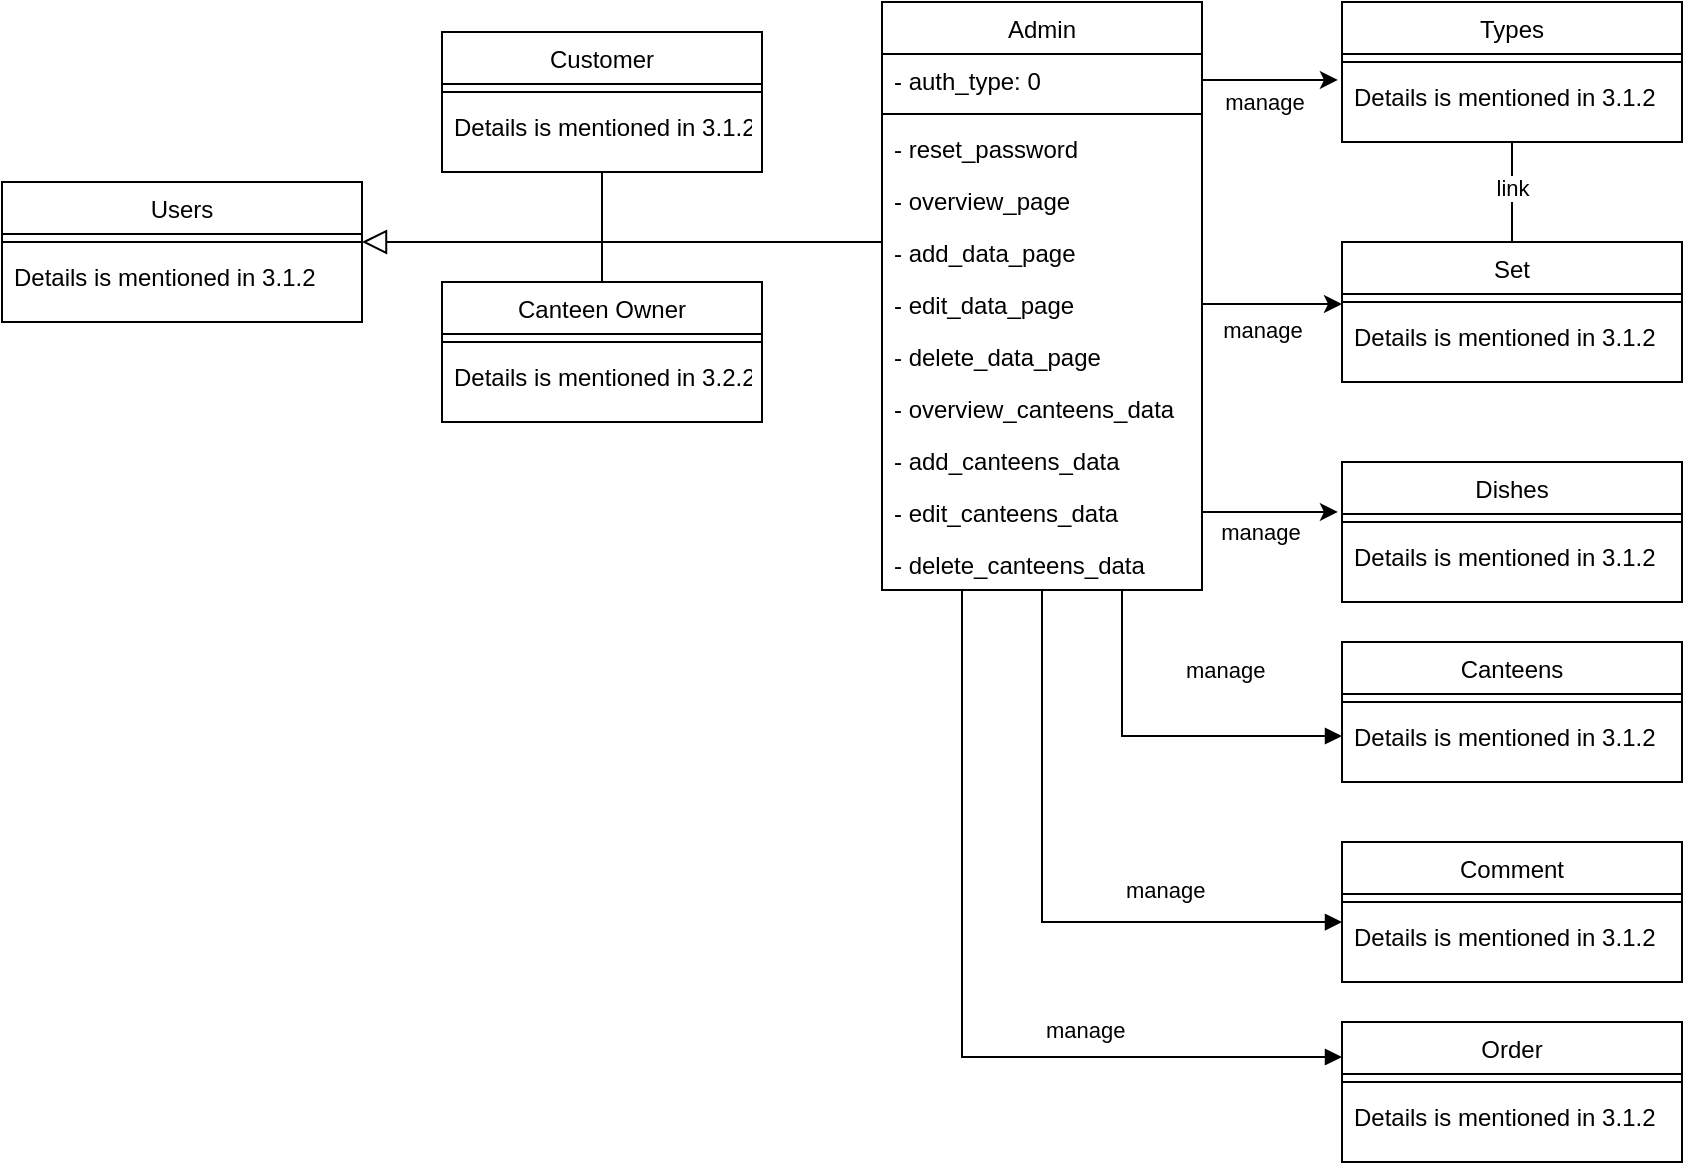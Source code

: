 <mxfile version="17.5.0" type="github">
  <diagram id="hN8EqMNUfdUWpegTYAs0" name="Page-1">
    <mxGraphModel dx="1426" dy="768" grid="1" gridSize="10" guides="1" tooltips="1" connect="1" arrows="1" fold="1" page="1" pageScale="1" pageWidth="850" pageHeight="1100" math="0" shadow="0">
      <root>
        <mxCell id="0" />
        <mxCell id="1" parent="0" />
        <mxCell id="YYV6kEzpuJeCUSImrra9-14" value="Customer" style="swimlane;fontStyle=0;align=center;verticalAlign=top;childLayout=stackLayout;horizontal=1;startSize=26;horizontalStack=0;resizeParent=1;resizeLast=0;collapsible=1;marginBottom=0;rounded=0;shadow=0;strokeWidth=1;" vertex="1" parent="1">
          <mxGeometry x="260" y="45" width="160" height="70" as="geometry">
            <mxRectangle x="130" y="380" width="160" height="26" as="alternateBounds" />
          </mxGeometry>
        </mxCell>
        <mxCell id="YYV6kEzpuJeCUSImrra9-15" value="" style="line;html=1;strokeWidth=1;align=left;verticalAlign=middle;spacingTop=-1;spacingLeft=3;spacingRight=3;rotatable=0;labelPosition=right;points=[];portConstraint=eastwest;" vertex="1" parent="YYV6kEzpuJeCUSImrra9-14">
          <mxGeometry y="26" width="160" height="8" as="geometry" />
        </mxCell>
        <mxCell id="YYV6kEzpuJeCUSImrra9-143" value="Details is mentioned in 3.1.2" style="text;align=left;verticalAlign=top;spacingLeft=4;spacingRight=4;overflow=hidden;rotatable=0;points=[[0,0.5],[1,0.5]];portConstraint=eastwest;fontStyle=0" vertex="1" parent="YYV6kEzpuJeCUSImrra9-14">
          <mxGeometry y="34" width="160" height="26" as="geometry" />
        </mxCell>
        <mxCell id="YYV6kEzpuJeCUSImrra9-27" value="" style="endArrow=block;endSize=10;endFill=0;shadow=0;strokeWidth=1;rounded=0;edgeStyle=elbowEdgeStyle;elbow=vertical;" edge="1" parent="1" source="YYV6kEzpuJeCUSImrra9-14">
          <mxGeometry width="160" relative="1" as="geometry">
            <mxPoint x="100" y="243" as="sourcePoint" />
            <mxPoint x="220" y="150" as="targetPoint" />
            <Array as="points">
              <mxPoint x="190" y="150" />
              <mxPoint x="140" y="150" />
              <mxPoint x="200" y="140" />
              <mxPoint x="300" y="130" />
              <mxPoint x="290" y="130" />
              <mxPoint x="350" y="150" />
              <mxPoint x="190" y="150" />
              <mxPoint x="210" y="100" />
              <mxPoint x="230" y="170" />
              <mxPoint x="340" y="60" />
              <mxPoint x="290" y="370" />
              <mxPoint x="280" y="370" />
              <mxPoint x="260" y="370" />
            </Array>
          </mxGeometry>
        </mxCell>
        <mxCell id="YYV6kEzpuJeCUSImrra9-121" style="edgeStyle=orthogonalEdgeStyle;rounded=0;orthogonalLoop=1;jettySize=auto;html=1;exitX=0.5;exitY=0;exitDx=0;exitDy=0;endArrow=none;endFill=0;" edge="1" parent="1" source="YYV6kEzpuJeCUSImrra9-28">
          <mxGeometry relative="1" as="geometry">
            <mxPoint x="340" y="130" as="targetPoint" />
          </mxGeometry>
        </mxCell>
        <mxCell id="YYV6kEzpuJeCUSImrra9-28" value="Canteen Owner" style="swimlane;fontStyle=0;align=center;verticalAlign=top;childLayout=stackLayout;horizontal=1;startSize=26;horizontalStack=0;resizeParent=1;resizeLast=0;collapsible=1;marginBottom=0;rounded=0;shadow=0;strokeWidth=1;" vertex="1" parent="1">
          <mxGeometry x="260" y="170" width="160" height="70" as="geometry">
            <mxRectangle x="340" y="380" width="170" height="26" as="alternateBounds" />
          </mxGeometry>
        </mxCell>
        <mxCell id="YYV6kEzpuJeCUSImrra9-29" value="" style="line;html=1;strokeWidth=1;align=left;verticalAlign=middle;spacingTop=-1;spacingLeft=3;spacingRight=3;rotatable=0;labelPosition=right;points=[];portConstraint=eastwest;" vertex="1" parent="YYV6kEzpuJeCUSImrra9-28">
          <mxGeometry y="26" width="160" height="8" as="geometry" />
        </mxCell>
        <mxCell id="YYV6kEzpuJeCUSImrra9-117" value="Details is mentioned in 3.2.2" style="text;align=left;verticalAlign=top;spacingLeft=4;spacingRight=4;overflow=hidden;rotatable=0;points=[[0,0.5],[1,0.5]];portConstraint=eastwest;fontStyle=0" vertex="1" parent="YYV6kEzpuJeCUSImrra9-28">
          <mxGeometry y="34" width="160" height="26" as="geometry" />
        </mxCell>
        <mxCell id="YYV6kEzpuJeCUSImrra9-31" value="Canteens" style="swimlane;fontStyle=0;align=center;verticalAlign=top;childLayout=stackLayout;horizontal=1;startSize=26;horizontalStack=0;resizeParent=1;resizeLast=0;collapsible=1;marginBottom=0;rounded=0;shadow=0;strokeWidth=1;" vertex="1" parent="1">
          <mxGeometry x="710" y="350" width="170" height="70" as="geometry">
            <mxRectangle x="550" y="140" width="160" height="26" as="alternateBounds" />
          </mxGeometry>
        </mxCell>
        <mxCell id="YYV6kEzpuJeCUSImrra9-41" value="" style="line;html=1;strokeWidth=1;align=left;verticalAlign=middle;spacingTop=-1;spacingLeft=3;spacingRight=3;rotatable=0;labelPosition=right;points=[];portConstraint=eastwest;" vertex="1" parent="YYV6kEzpuJeCUSImrra9-31">
          <mxGeometry y="26" width="170" height="8" as="geometry" />
        </mxCell>
        <mxCell id="YYV6kEzpuJeCUSImrra9-124" value="Details is mentioned in 3.1.2" style="text;align=left;verticalAlign=top;spacingLeft=4;spacingRight=4;overflow=hidden;rotatable=0;points=[[0,0.5],[1,0.5]];portConstraint=eastwest;fontStyle=0" vertex="1" parent="YYV6kEzpuJeCUSImrra9-31">
          <mxGeometry y="34" width="170" height="26" as="geometry" />
        </mxCell>
        <mxCell id="YYV6kEzpuJeCUSImrra9-123" style="edgeStyle=orthogonalEdgeStyle;rounded=0;orthogonalLoop=1;jettySize=auto;html=1;endArrow=none;endFill=0;exitX=0;exitY=0.5;exitDx=0;exitDy=0;" edge="1" parent="1" source="YYV6kEzpuJeCUSImrra9-135">
          <mxGeometry relative="1" as="geometry">
            <mxPoint x="340" y="150" as="targetPoint" />
            <mxPoint x="440" y="160" as="sourcePoint" />
            <Array as="points">
              <mxPoint x="480" y="150" />
            </Array>
          </mxGeometry>
        </mxCell>
        <mxCell id="YYV6kEzpuJeCUSImrra9-191" style="edgeStyle=orthogonalEdgeStyle;rounded=0;orthogonalLoop=1;jettySize=auto;html=1;exitX=0.75;exitY=1;exitDx=0;exitDy=0;entryX=0;entryY=0.5;entryDx=0;entryDy=0;startArrow=none;startFill=0;endArrow=block;endFill=1;" edge="1" parent="1" source="YYV6kEzpuJeCUSImrra9-44" target="YYV6kEzpuJeCUSImrra9-124">
          <mxGeometry relative="1" as="geometry" />
        </mxCell>
        <mxCell id="YYV6kEzpuJeCUSImrra9-192" style="edgeStyle=orthogonalEdgeStyle;rounded=0;orthogonalLoop=1;jettySize=auto;html=1;exitX=0.5;exitY=1;exitDx=0;exitDy=0;entryX=0;entryY=0.231;entryDx=0;entryDy=0;entryPerimeter=0;startArrow=none;startFill=0;endArrow=block;endFill=1;" edge="1" parent="1" source="YYV6kEzpuJeCUSImrra9-44" target="YYV6kEzpuJeCUSImrra9-114">
          <mxGeometry relative="1" as="geometry" />
        </mxCell>
        <mxCell id="YYV6kEzpuJeCUSImrra9-193" style="edgeStyle=orthogonalEdgeStyle;rounded=0;orthogonalLoop=1;jettySize=auto;html=1;exitX=0.25;exitY=1;exitDx=0;exitDy=0;entryX=0;entryY=0.25;entryDx=0;entryDy=0;startArrow=none;startFill=0;endArrow=block;endFill=1;" edge="1" parent="1" source="YYV6kEzpuJeCUSImrra9-44" target="YYV6kEzpuJeCUSImrra9-59">
          <mxGeometry relative="1" as="geometry" />
        </mxCell>
        <mxCell id="YYV6kEzpuJeCUSImrra9-44" value="Admin" style="swimlane;fontStyle=0;align=center;verticalAlign=top;childLayout=stackLayout;horizontal=1;startSize=26;horizontalStack=0;resizeParent=1;resizeLast=0;collapsible=1;marginBottom=0;rounded=0;shadow=0;strokeWidth=1;" vertex="1" parent="1">
          <mxGeometry x="480" y="30" width="160" height="294" as="geometry">
            <mxRectangle x="340" y="380" width="170" height="26" as="alternateBounds" />
          </mxGeometry>
        </mxCell>
        <mxCell id="YYV6kEzpuJeCUSImrra9-142" value="- auth_type: 0" style="text;align=left;verticalAlign=top;spacingLeft=4;spacingRight=4;overflow=hidden;rotatable=0;points=[[0,0.5],[1,0.5]];portConstraint=eastwest;rounded=0;shadow=0;html=0;" vertex="1" parent="YYV6kEzpuJeCUSImrra9-44">
          <mxGeometry y="26" width="160" height="26" as="geometry" />
        </mxCell>
        <mxCell id="YYV6kEzpuJeCUSImrra9-45" value="" style="line;html=1;strokeWidth=1;align=left;verticalAlign=middle;spacingTop=-1;spacingLeft=3;spacingRight=3;rotatable=0;labelPosition=right;points=[];portConstraint=eastwest;" vertex="1" parent="YYV6kEzpuJeCUSImrra9-44">
          <mxGeometry y="52" width="160" height="8" as="geometry" />
        </mxCell>
        <mxCell id="YYV6kEzpuJeCUSImrra9-132" value="- reset_password" style="text;align=left;verticalAlign=top;spacingLeft=4;spacingRight=4;overflow=hidden;rotatable=0;points=[[0,0.5],[1,0.5]];portConstraint=eastwest;rounded=0;shadow=0;html=0;" vertex="1" parent="YYV6kEzpuJeCUSImrra9-44">
          <mxGeometry y="60" width="160" height="26" as="geometry" />
        </mxCell>
        <mxCell id="YYV6kEzpuJeCUSImrra9-133" value="- overview_page" style="text;align=left;verticalAlign=top;spacingLeft=4;spacingRight=4;overflow=hidden;rotatable=0;points=[[0,0.5],[1,0.5]];portConstraint=eastwest;rounded=0;shadow=0;html=0;" vertex="1" parent="YYV6kEzpuJeCUSImrra9-44">
          <mxGeometry y="86" width="160" height="26" as="geometry" />
        </mxCell>
        <mxCell id="YYV6kEzpuJeCUSImrra9-134" value="- add_data_page" style="text;align=left;verticalAlign=top;spacingLeft=4;spacingRight=4;overflow=hidden;rotatable=0;points=[[0,0.5],[1,0.5]];portConstraint=eastwest;rounded=0;shadow=0;html=0;" vertex="1" parent="YYV6kEzpuJeCUSImrra9-44">
          <mxGeometry y="112" width="160" height="26" as="geometry" />
        </mxCell>
        <mxCell id="YYV6kEzpuJeCUSImrra9-135" value="- edit_data_page" style="text;align=left;verticalAlign=top;spacingLeft=4;spacingRight=4;overflow=hidden;rotatable=0;points=[[0,0.5],[1,0.5]];portConstraint=eastwest;rounded=0;shadow=0;html=0;" vertex="1" parent="YYV6kEzpuJeCUSImrra9-44">
          <mxGeometry y="138" width="160" height="26" as="geometry" />
        </mxCell>
        <mxCell id="YYV6kEzpuJeCUSImrra9-136" value="- delete_data_page" style="text;align=left;verticalAlign=top;spacingLeft=4;spacingRight=4;overflow=hidden;rotatable=0;points=[[0,0.5],[1,0.5]];portConstraint=eastwest;rounded=0;shadow=0;html=0;" vertex="1" parent="YYV6kEzpuJeCUSImrra9-44">
          <mxGeometry y="164" width="160" height="26" as="geometry" />
        </mxCell>
        <mxCell id="YYV6kEzpuJeCUSImrra9-137" value="- overview_canteens_data" style="text;align=left;verticalAlign=top;spacingLeft=4;spacingRight=4;overflow=hidden;rotatable=0;points=[[0,0.5],[1,0.5]];portConstraint=eastwest;rounded=0;shadow=0;html=0;" vertex="1" parent="YYV6kEzpuJeCUSImrra9-44">
          <mxGeometry y="190" width="160" height="26" as="geometry" />
        </mxCell>
        <mxCell id="YYV6kEzpuJeCUSImrra9-138" value="- add_canteens_data" style="text;align=left;verticalAlign=top;spacingLeft=4;spacingRight=4;overflow=hidden;rotatable=0;points=[[0,0.5],[1,0.5]];portConstraint=eastwest;rounded=0;shadow=0;html=0;" vertex="1" parent="YYV6kEzpuJeCUSImrra9-44">
          <mxGeometry y="216" width="160" height="26" as="geometry" />
        </mxCell>
        <mxCell id="YYV6kEzpuJeCUSImrra9-139" value="- edit_canteens_data" style="text;align=left;verticalAlign=top;spacingLeft=4;spacingRight=4;overflow=hidden;rotatable=0;points=[[0,0.5],[1,0.5]];portConstraint=eastwest;rounded=0;shadow=0;html=0;" vertex="1" parent="YYV6kEzpuJeCUSImrra9-44">
          <mxGeometry y="242" width="160" height="26" as="geometry" />
        </mxCell>
        <mxCell id="YYV6kEzpuJeCUSImrra9-140" value="- delete_canteens_data" style="text;align=left;verticalAlign=top;spacingLeft=4;spacingRight=4;overflow=hidden;rotatable=0;points=[[0,0.5],[1,0.5]];portConstraint=eastwest;rounded=0;shadow=0;html=0;" vertex="1" parent="YYV6kEzpuJeCUSImrra9-44">
          <mxGeometry y="268" width="160" height="22" as="geometry" />
        </mxCell>
        <mxCell id="YYV6kEzpuJeCUSImrra9-50" value="Comment" style="swimlane;fontStyle=0;align=center;verticalAlign=top;childLayout=stackLayout;horizontal=1;startSize=26;horizontalStack=0;resizeParent=1;resizeLast=0;collapsible=1;marginBottom=0;rounded=0;shadow=0;strokeWidth=1;" vertex="1" parent="1">
          <mxGeometry x="710" y="450" width="170" height="70" as="geometry">
            <mxRectangle x="550" y="140" width="160" height="26" as="alternateBounds" />
          </mxGeometry>
        </mxCell>
        <mxCell id="YYV6kEzpuJeCUSImrra9-56" value="" style="line;html=1;strokeWidth=1;align=left;verticalAlign=middle;spacingTop=-1;spacingLeft=3;spacingRight=3;rotatable=0;labelPosition=right;points=[];portConstraint=eastwest;" vertex="1" parent="YYV6kEzpuJeCUSImrra9-50">
          <mxGeometry y="26" width="170" height="8" as="geometry" />
        </mxCell>
        <mxCell id="YYV6kEzpuJeCUSImrra9-114" value="Details is mentioned in 3.1.2" style="text;align=left;verticalAlign=top;spacingLeft=4;spacingRight=4;overflow=hidden;rotatable=0;points=[[0,0.5],[1,0.5]];portConstraint=eastwest;fontStyle=0" vertex="1" parent="YYV6kEzpuJeCUSImrra9-50">
          <mxGeometry y="34" width="170" height="26" as="geometry" />
        </mxCell>
        <mxCell id="YYV6kEzpuJeCUSImrra9-59" value="Order" style="swimlane;fontStyle=0;align=center;verticalAlign=top;childLayout=stackLayout;horizontal=1;startSize=26;horizontalStack=0;resizeParent=1;resizeLast=0;collapsible=1;marginBottom=0;rounded=0;shadow=0;strokeWidth=1;" vertex="1" parent="1">
          <mxGeometry x="710" y="540" width="170" height="70" as="geometry">
            <mxRectangle x="550" y="140" width="160" height="26" as="alternateBounds" />
          </mxGeometry>
        </mxCell>
        <mxCell id="YYV6kEzpuJeCUSImrra9-66" value="" style="line;html=1;strokeWidth=1;align=left;verticalAlign=middle;spacingTop=-1;spacingLeft=3;spacingRight=3;rotatable=0;labelPosition=right;points=[];portConstraint=eastwest;" vertex="1" parent="YYV6kEzpuJeCUSImrra9-59">
          <mxGeometry y="26" width="170" height="8" as="geometry" />
        </mxCell>
        <mxCell id="YYV6kEzpuJeCUSImrra9-116" value="Details is mentioned in 3.1.2" style="text;align=left;verticalAlign=top;spacingLeft=4;spacingRight=4;overflow=hidden;rotatable=0;points=[[0,0.5],[1,0.5]];portConstraint=eastwest;fontStyle=0" vertex="1" parent="YYV6kEzpuJeCUSImrra9-59">
          <mxGeometry y="34" width="170" height="26" as="geometry" />
        </mxCell>
        <mxCell id="YYV6kEzpuJeCUSImrra9-91" value="Users" style="swimlane;fontStyle=0;align=center;verticalAlign=top;childLayout=stackLayout;horizontal=1;startSize=26;horizontalStack=0;resizeParent=1;resizeLast=0;collapsible=1;marginBottom=0;rounded=0;shadow=0;strokeWidth=1;" vertex="1" parent="1">
          <mxGeometry x="40" y="120" width="180" height="70" as="geometry">
            <mxRectangle x="230" y="140" width="160" height="26" as="alternateBounds" />
          </mxGeometry>
        </mxCell>
        <mxCell id="YYV6kEzpuJeCUSImrra9-101" value="" style="line;html=1;strokeWidth=1;align=left;verticalAlign=middle;spacingTop=-1;spacingLeft=3;spacingRight=3;rotatable=0;labelPosition=right;points=[];portConstraint=eastwest;" vertex="1" parent="YYV6kEzpuJeCUSImrra9-91">
          <mxGeometry y="26" width="180" height="8" as="geometry" />
        </mxCell>
        <mxCell id="YYV6kEzpuJeCUSImrra9-189" value="Details is mentioned in 3.1.2" style="text;align=left;verticalAlign=top;spacingLeft=4;spacingRight=4;overflow=hidden;rotatable=0;points=[[0,0.5],[1,0.5]];portConstraint=eastwest;fontStyle=0" vertex="1" parent="YYV6kEzpuJeCUSImrra9-91">
          <mxGeometry y="34" width="180" height="26" as="geometry" />
        </mxCell>
        <mxCell id="YYV6kEzpuJeCUSImrra9-144" value="Dishes" style="swimlane;fontStyle=0;align=center;verticalAlign=top;childLayout=stackLayout;horizontal=1;startSize=26;horizontalStack=0;resizeParent=1;resizeLast=0;collapsible=1;marginBottom=0;rounded=0;shadow=0;strokeWidth=1;" vertex="1" parent="1">
          <mxGeometry x="710" y="260" width="170" height="70" as="geometry">
            <mxRectangle x="130" y="380" width="160" height="26" as="alternateBounds" />
          </mxGeometry>
        </mxCell>
        <mxCell id="YYV6kEzpuJeCUSImrra9-151" value="" style="line;html=1;strokeWidth=1;align=left;verticalAlign=middle;spacingTop=-1;spacingLeft=3;spacingRight=3;rotatable=0;labelPosition=right;points=[];portConstraint=eastwest;" vertex="1" parent="YYV6kEzpuJeCUSImrra9-144">
          <mxGeometry y="26" width="170" height="8" as="geometry" />
        </mxCell>
        <mxCell id="YYV6kEzpuJeCUSImrra9-168" value="Details is mentioned in 3.1.2" style="text;align=left;verticalAlign=top;spacingLeft=4;spacingRight=4;overflow=hidden;rotatable=0;points=[[0,0.5],[1,0.5]];portConstraint=eastwest;fontStyle=0" vertex="1" parent="YYV6kEzpuJeCUSImrra9-144">
          <mxGeometry y="34" width="170" height="26" as="geometry" />
        </mxCell>
        <mxCell id="YYV6kEzpuJeCUSImrra9-153" value="Types" style="swimlane;fontStyle=0;align=center;verticalAlign=top;childLayout=stackLayout;horizontal=1;startSize=26;horizontalStack=0;resizeParent=1;resizeLast=0;collapsible=1;marginBottom=0;rounded=0;shadow=0;strokeWidth=1;" vertex="1" parent="1">
          <mxGeometry x="710" y="30" width="170" height="70" as="geometry">
            <mxRectangle x="130" y="380" width="160" height="26" as="alternateBounds" />
          </mxGeometry>
        </mxCell>
        <mxCell id="YYV6kEzpuJeCUSImrra9-157" value="" style="line;html=1;strokeWidth=1;align=left;verticalAlign=middle;spacingTop=-1;spacingLeft=3;spacingRight=3;rotatable=0;labelPosition=right;points=[];portConstraint=eastwest;" vertex="1" parent="YYV6kEzpuJeCUSImrra9-153">
          <mxGeometry y="26" width="170" height="8" as="geometry" />
        </mxCell>
        <mxCell id="YYV6kEzpuJeCUSImrra9-170" value="Details is mentioned in 3.1.2" style="text;align=left;verticalAlign=top;spacingLeft=4;spacingRight=4;overflow=hidden;rotatable=0;points=[[0,0.5],[1,0.5]];portConstraint=eastwest;fontStyle=0" vertex="1" parent="YYV6kEzpuJeCUSImrra9-153">
          <mxGeometry y="34" width="170" height="26" as="geometry" />
        </mxCell>
        <mxCell id="YYV6kEzpuJeCUSImrra9-159" style="edgeStyle=orthogonalEdgeStyle;rounded=0;orthogonalLoop=1;jettySize=auto;html=1;exitX=0.5;exitY=0;exitDx=0;exitDy=0;entryX=0.5;entryY=1;entryDx=0;entryDy=0;endArrow=none;endFill=0;" edge="1" parent="1" source="YYV6kEzpuJeCUSImrra9-161" target="YYV6kEzpuJeCUSImrra9-153">
          <mxGeometry relative="1" as="geometry" />
        </mxCell>
        <mxCell id="YYV6kEzpuJeCUSImrra9-160" value="link" style="edgeLabel;html=1;align=center;verticalAlign=middle;resizable=0;points=[];" vertex="1" connectable="0" parent="YYV6kEzpuJeCUSImrra9-159">
          <mxGeometry x="0.25" y="-1" relative="1" as="geometry">
            <mxPoint x="-1" y="4" as="offset" />
          </mxGeometry>
        </mxCell>
        <mxCell id="YYV6kEzpuJeCUSImrra9-161" value="Set" style="swimlane;fontStyle=0;align=center;verticalAlign=top;childLayout=stackLayout;horizontal=1;startSize=26;horizontalStack=0;resizeParent=1;resizeLast=0;collapsible=1;marginBottom=0;rounded=0;shadow=0;strokeWidth=1;" vertex="1" parent="1">
          <mxGeometry x="710" y="150" width="170" height="70" as="geometry">
            <mxRectangle x="130" y="380" width="160" height="26" as="alternateBounds" />
          </mxGeometry>
        </mxCell>
        <mxCell id="YYV6kEzpuJeCUSImrra9-165" value="" style="line;html=1;strokeWidth=1;align=left;verticalAlign=middle;spacingTop=-1;spacingLeft=3;spacingRight=3;rotatable=0;labelPosition=right;points=[];portConstraint=eastwest;" vertex="1" parent="YYV6kEzpuJeCUSImrra9-161">
          <mxGeometry y="26" width="170" height="8" as="geometry" />
        </mxCell>
        <mxCell id="YYV6kEzpuJeCUSImrra9-169" value="Details is mentioned in 3.1.2" style="text;align=left;verticalAlign=top;spacingLeft=4;spacingRight=4;overflow=hidden;rotatable=0;points=[[0,0.5],[1,0.5]];portConstraint=eastwest;fontStyle=0" vertex="1" parent="YYV6kEzpuJeCUSImrra9-161">
          <mxGeometry y="34" width="170" height="26" as="geometry" />
        </mxCell>
        <mxCell id="YYV6kEzpuJeCUSImrra9-173" style="edgeStyle=orthogonalEdgeStyle;rounded=0;orthogonalLoop=1;jettySize=auto;html=1;exitX=1;exitY=0.5;exitDx=0;exitDy=0;entryX=-0.012;entryY=0.192;entryDx=0;entryDy=0;entryPerimeter=0;startArrow=none;startFill=0;endArrow=classic;endFill=1;" edge="1" parent="1" source="YYV6kEzpuJeCUSImrra9-142" target="YYV6kEzpuJeCUSImrra9-170">
          <mxGeometry relative="1" as="geometry" />
        </mxCell>
        <mxCell id="YYV6kEzpuJeCUSImrra9-174" style="edgeStyle=orthogonalEdgeStyle;rounded=0;orthogonalLoop=1;jettySize=auto;html=1;exitX=1;exitY=0.5;exitDx=0;exitDy=0;entryX=0;entryY=-0.115;entryDx=0;entryDy=0;entryPerimeter=0;startArrow=none;startFill=0;endArrow=classic;endFill=1;" edge="1" parent="1" source="YYV6kEzpuJeCUSImrra9-135" target="YYV6kEzpuJeCUSImrra9-169">
          <mxGeometry relative="1" as="geometry" />
        </mxCell>
        <mxCell id="YYV6kEzpuJeCUSImrra9-179" value="manage" style="edgeLabel;html=1;align=center;verticalAlign=middle;resizable=0;points=[];" vertex="1" connectable="0" parent="YYV6kEzpuJeCUSImrra9-174">
          <mxGeometry y="4" relative="1" as="geometry">
            <mxPoint x="-5" y="17" as="offset" />
          </mxGeometry>
        </mxCell>
        <mxCell id="YYV6kEzpuJeCUSImrra9-178" style="edgeStyle=orthogonalEdgeStyle;rounded=0;orthogonalLoop=1;jettySize=auto;html=1;exitX=1;exitY=0.5;exitDx=0;exitDy=0;entryX=-0.012;entryY=0.357;entryDx=0;entryDy=0;entryPerimeter=0;startArrow=none;startFill=0;endArrow=classic;endFill=1;" edge="1" parent="1" source="YYV6kEzpuJeCUSImrra9-139" target="YYV6kEzpuJeCUSImrra9-144">
          <mxGeometry relative="1" as="geometry" />
        </mxCell>
        <mxCell id="YYV6kEzpuJeCUSImrra9-181" value="manage" style="edgeLabel;html=1;align=center;verticalAlign=middle;resizable=0;points=[];" vertex="1" connectable="0" parent="YYV6kEzpuJeCUSImrra9-178">
          <mxGeometry x="0.114" y="-1" relative="1" as="geometry">
            <mxPoint x="-9" y="9" as="offset" />
          </mxGeometry>
        </mxCell>
        <mxCell id="YYV6kEzpuJeCUSImrra9-180" value="manage" style="edgeLabel;html=1;align=center;verticalAlign=middle;resizable=0;points=[];" vertex="1" connectable="0" parent="1">
          <mxGeometry x="670.0" y="79.995" as="geometry">
            <mxPoint x="1" as="offset" />
          </mxGeometry>
        </mxCell>
        <mxCell id="YYV6kEzpuJeCUSImrra9-182" value="&lt;meta charset=&quot;utf-8&quot;&gt;&lt;span style=&quot;color: rgb(0, 0, 0); font-family: helvetica; font-size: 11px; font-style: normal; font-weight: 400; letter-spacing: normal; text-align: center; text-indent: 0px; text-transform: none; word-spacing: 0px; background-color: rgb(255, 255, 255); display: inline; float: none;&quot;&gt;manage&lt;/span&gt;" style="text;whiteSpace=wrap;html=1;" vertex="1" parent="1">
          <mxGeometry x="630" y="350" width="70" height="30" as="geometry" />
        </mxCell>
        <mxCell id="YYV6kEzpuJeCUSImrra9-183" value="&lt;meta charset=&quot;utf-8&quot;&gt;&lt;span style=&quot;color: rgb(0, 0, 0); font-family: helvetica; font-size: 11px; font-style: normal; font-weight: 400; letter-spacing: normal; text-align: center; text-indent: 0px; text-transform: none; word-spacing: 0px; background-color: rgb(255, 255, 255); display: inline; float: none;&quot;&gt;manage&lt;/span&gt;" style="text;whiteSpace=wrap;html=1;" vertex="1" parent="1">
          <mxGeometry x="600" y="460" width="70" height="30" as="geometry" />
        </mxCell>
        <mxCell id="YYV6kEzpuJeCUSImrra9-185" value="&lt;meta charset=&quot;utf-8&quot;&gt;&lt;span style=&quot;color: rgb(0, 0, 0); font-family: helvetica; font-size: 11px; font-style: normal; font-weight: 400; letter-spacing: normal; text-align: center; text-indent: 0px; text-transform: none; word-spacing: 0px; background-color: rgb(255, 255, 255); display: inline; float: none;&quot;&gt;manage&lt;/span&gt;" style="text;whiteSpace=wrap;html=1;" vertex="1" parent="1">
          <mxGeometry x="560" y="530" width="70" height="30" as="geometry" />
        </mxCell>
      </root>
    </mxGraphModel>
  </diagram>
</mxfile>
